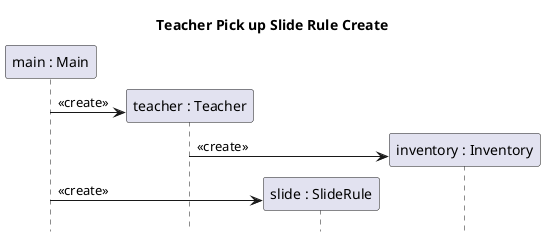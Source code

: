 @startuml teacher_slide_create

title Teacher Pick up Slide Rule Create
hide footbox

participant "main : Main" as main
participant "teacher : Teacher" as teach
participant "slide : SlideRule" as slide
participant "inventory : Inventory" as inv

create teach
main-> teach  : <<create>>
create inv
teach -> inv : <<create>>
create slide
main -> slide : <<create>>


@enduml